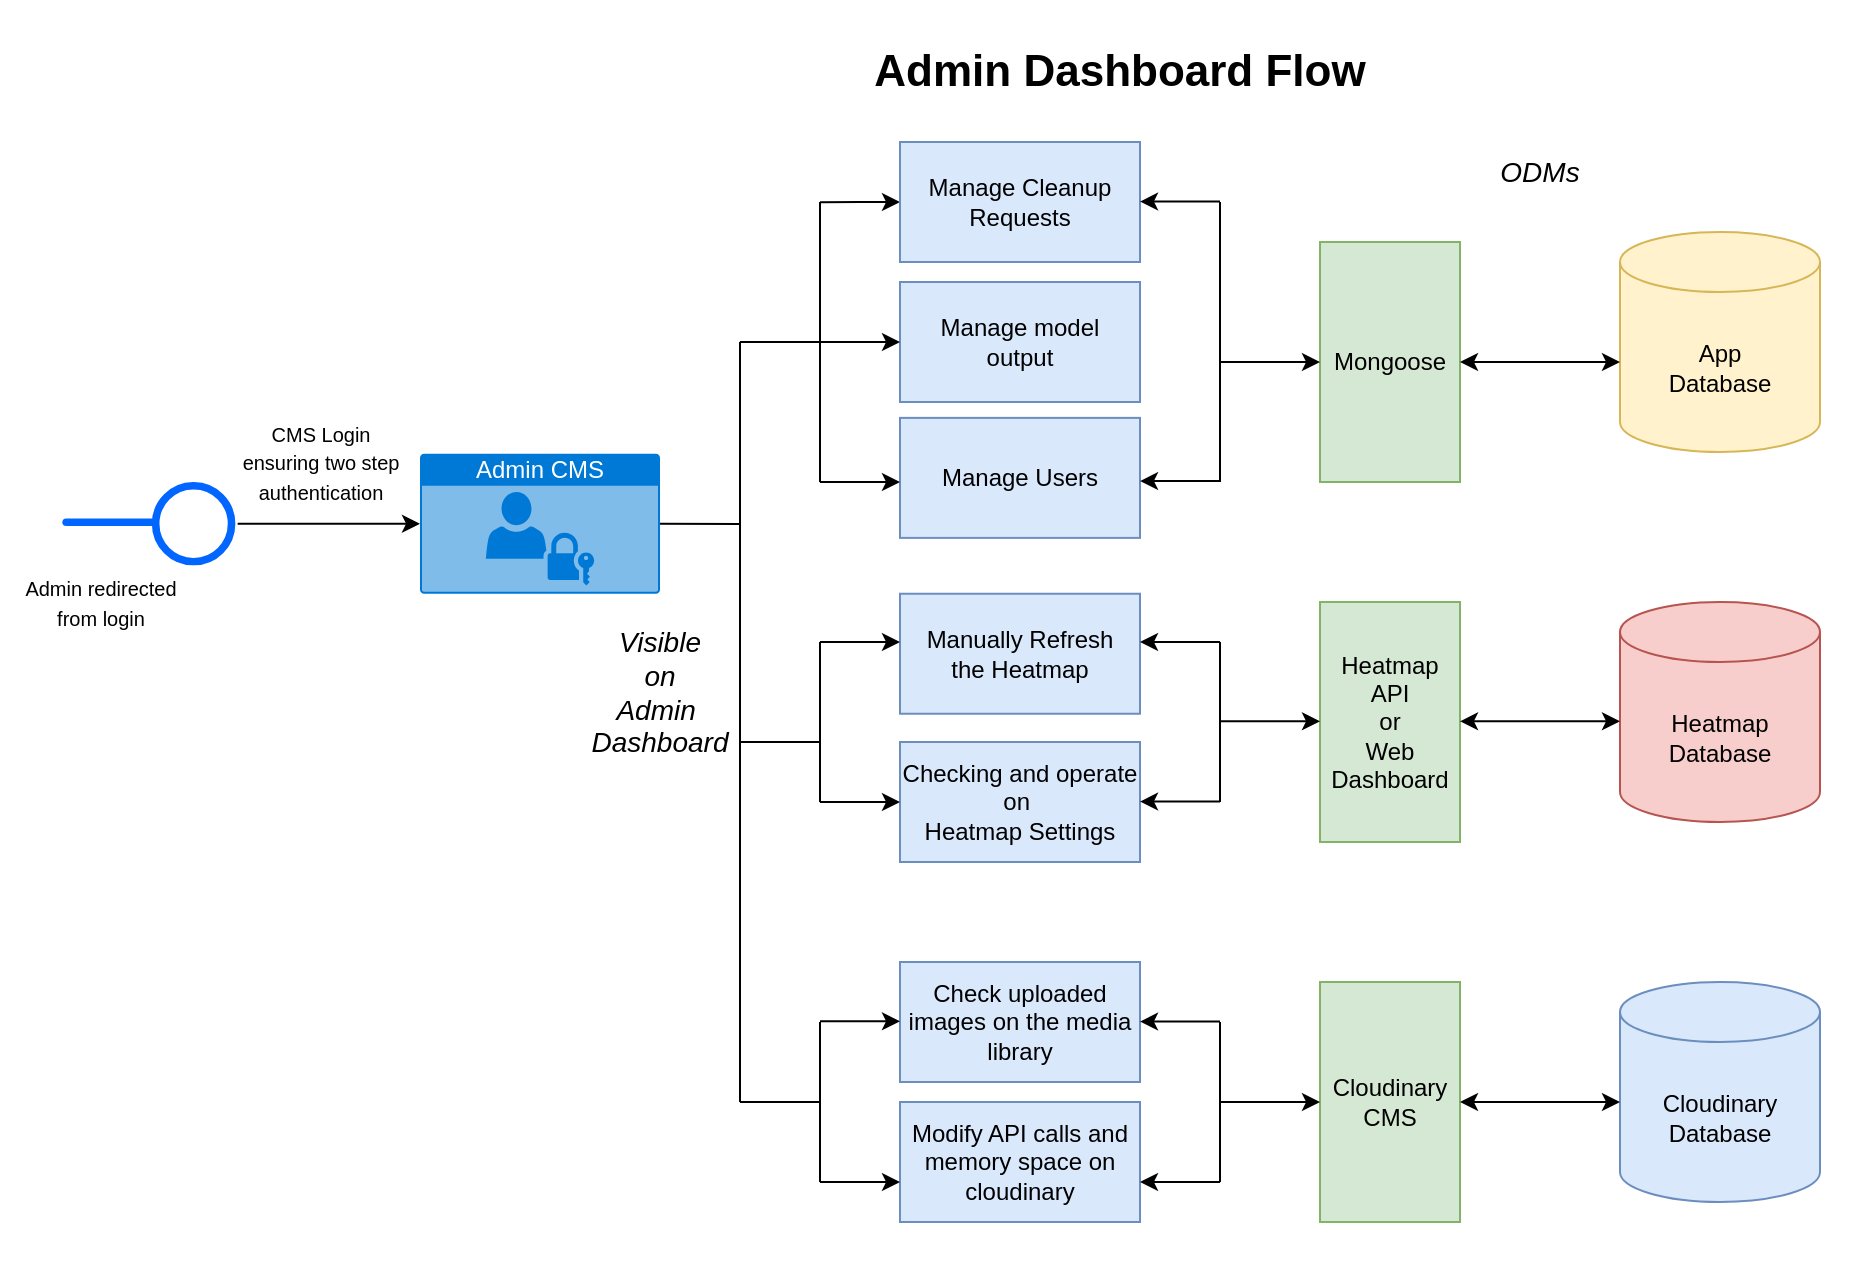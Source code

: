 <mxfile version="28.0.7">
  <diagram name="Page-1" id="Vds0JS2Frxjzhh4zm5y_">
    <mxGraphModel dx="1678" dy="874" grid="1" gridSize="10" guides="1" tooltips="1" connect="1" arrows="1" fold="1" page="1" pageScale="1" pageWidth="850" pageHeight="1100" math="0" shadow="0">
      <root>
        <mxCell id="0" />
        <mxCell id="1" parent="0" />
        <mxCell id="zx6Ob03oX-F6RYFQBEdh-1" value="" style="image;aspect=fixed;perimeter=ellipsePerimeter;html=1;align=center;shadow=0;dashed=0;spacingTop=3;image=img/lib/active_directory/interface.svg;" vertex="1" parent="1">
          <mxGeometry x="60" y="360" width="88.83" height="41.75" as="geometry" />
        </mxCell>
        <mxCell id="zx6Ob03oX-F6RYFQBEdh-2" value="" style="endArrow=classic;html=1;rounded=0;exitX=1;exitY=0.5;exitDx=0;exitDy=0;entryX=0;entryY=0.5;entryDx=0;entryDy=0;entryPerimeter=0;" edge="1" parent="1" source="zx6Ob03oX-F6RYFQBEdh-1" target="zx6Ob03oX-F6RYFQBEdh-3">
          <mxGeometry width="50" height="50" relative="1" as="geometry">
            <mxPoint x="370" y="371.74" as="sourcePoint" />
            <mxPoint x="206" y="380.74" as="targetPoint" />
          </mxGeometry>
        </mxCell>
        <mxCell id="zx6Ob03oX-F6RYFQBEdh-3" value="Admin CMS" style="html=1;whiteSpace=wrap;strokeColor=none;fillColor=#0079D6;labelPosition=center;verticalLabelPosition=middle;verticalAlign=top;align=center;fontSize=12;outlineConnect=0;spacingTop=-6;fontColor=#FFFFFF;sketch=0;shape=mxgraph.sitemap.login;" vertex="1" parent="1">
          <mxGeometry x="240" y="345.87" width="120" height="70" as="geometry" />
        </mxCell>
        <mxCell id="zx6Ob03oX-F6RYFQBEdh-4" value="&lt;font style=&quot;font-size: 10px;&quot;&gt;CMS Login&lt;/font&gt;&lt;div&gt;&lt;font style=&quot;font-size: 10px;&quot;&gt;ensuring two step&lt;/font&gt;&lt;/div&gt;&lt;div&gt;&lt;font style=&quot;font-size: 10px;&quot;&gt;authentication&lt;/font&gt;&lt;/div&gt;" style="text;html=1;align=center;verticalAlign=middle;resizable=0;points=[];autosize=1;strokeColor=none;fillColor=none;" vertex="1" parent="1">
          <mxGeometry x="140" y="320" width="100" height="60" as="geometry" />
        </mxCell>
        <mxCell id="zx6Ob03oX-F6RYFQBEdh-5" value="&lt;span style=&quot;font-size: 10px;&quot;&gt;Admin redirected&lt;/span&gt;&lt;div&gt;&lt;span style=&quot;font-size: 10px;&quot;&gt;from login&lt;/span&gt;&lt;/div&gt;" style="text;html=1;align=center;verticalAlign=middle;resizable=0;points=[];autosize=1;strokeColor=none;fillColor=none;" vertex="1" parent="1">
          <mxGeometry x="30" y="400" width="100" height="40" as="geometry" />
        </mxCell>
        <mxCell id="zx6Ob03oX-F6RYFQBEdh-7" value="" style="endArrow=none;html=1;rounded=0;exitX=1;exitY=0.5;exitDx=0;exitDy=0;exitPerimeter=0;" edge="1" parent="1" source="zx6Ob03oX-F6RYFQBEdh-3">
          <mxGeometry width="50" height="50" relative="1" as="geometry">
            <mxPoint x="480" y="280" as="sourcePoint" />
            <mxPoint x="400" y="381" as="targetPoint" />
          </mxGeometry>
        </mxCell>
        <mxCell id="zx6Ob03oX-F6RYFQBEdh-8" value="" style="endArrow=none;html=1;rounded=0;" edge="1" parent="1">
          <mxGeometry width="50" height="50" relative="1" as="geometry">
            <mxPoint x="400" y="290" as="sourcePoint" />
            <mxPoint x="400" y="670" as="targetPoint" />
          </mxGeometry>
        </mxCell>
        <mxCell id="zx6Ob03oX-F6RYFQBEdh-9" value="App&lt;div&gt;Database&lt;/div&gt;" style="shape=cylinder3;whiteSpace=wrap;html=1;boundedLbl=1;backgroundOutline=1;size=15;fillColor=#fff2cc;strokeColor=#d6b656;" vertex="1" parent="1">
          <mxGeometry x="840" y="235" width="100" height="110" as="geometry" />
        </mxCell>
        <mxCell id="zx6Ob03oX-F6RYFQBEdh-10" value="Cloudinary Database" style="shape=cylinder3;whiteSpace=wrap;html=1;boundedLbl=1;backgroundOutline=1;size=15;fillColor=#dae8fc;strokeColor=#6c8ebf;" vertex="1" parent="1">
          <mxGeometry x="840" y="610" width="100" height="110" as="geometry" />
        </mxCell>
        <mxCell id="zx6Ob03oX-F6RYFQBEdh-11" value="Heatmap&lt;br&gt;Database" style="shape=cylinder3;whiteSpace=wrap;html=1;boundedLbl=1;backgroundOutline=1;size=15;fillColor=#f8cecc;strokeColor=#b85450;" vertex="1" parent="1">
          <mxGeometry x="840" y="420" width="100" height="110" as="geometry" />
        </mxCell>
        <mxCell id="zx6Ob03oX-F6RYFQBEdh-12" value="Manage Users" style="rounded=0;whiteSpace=wrap;html=1;fillColor=#dae8fc;strokeColor=#6c8ebf;" vertex="1" parent="1">
          <mxGeometry x="480" y="327.94" width="120" height="60" as="geometry" />
        </mxCell>
        <mxCell id="zx6Ob03oX-F6RYFQBEdh-27" style="edgeStyle=orthogonalEdgeStyle;rounded=0;orthogonalLoop=1;jettySize=auto;html=1;exitX=0;exitY=0.5;exitDx=0;exitDy=0;endArrow=none;endFill=0;startArrow=classic;startFill=1;" edge="1" parent="1" source="zx6Ob03oX-F6RYFQBEdh-13">
          <mxGeometry relative="1" as="geometry">
            <mxPoint x="440" y="220.167" as="targetPoint" />
          </mxGeometry>
        </mxCell>
        <mxCell id="zx6Ob03oX-F6RYFQBEdh-13" value="Manage Cleanup&lt;div&gt;Requests&lt;/div&gt;" style="rounded=0;whiteSpace=wrap;html=1;fillColor=#dae8fc;strokeColor=#6c8ebf;" vertex="1" parent="1">
          <mxGeometry x="480" y="190" width="120" height="60" as="geometry" />
        </mxCell>
        <mxCell id="zx6Ob03oX-F6RYFQBEdh-14" value="Manage model&lt;div&gt;output&lt;/div&gt;" style="rounded=0;whiteSpace=wrap;html=1;fillColor=#dae8fc;strokeColor=#6c8ebf;" vertex="1" parent="1">
          <mxGeometry x="480" y="260" width="120" height="60" as="geometry" />
        </mxCell>
        <mxCell id="zx6Ob03oX-F6RYFQBEdh-15" value="Manually Refresh&lt;div&gt;the Heatmap&lt;/div&gt;" style="rounded=0;whiteSpace=wrap;html=1;fillColor=#dae8fc;strokeColor=#6c8ebf;" vertex="1" parent="1">
          <mxGeometry x="480" y="415.87" width="120" height="60" as="geometry" />
        </mxCell>
        <mxCell id="zx6Ob03oX-F6RYFQBEdh-17" value="Checking and operate on&amp;nbsp;&lt;div&gt;Heatmap Settings&lt;/div&gt;" style="rounded=0;whiteSpace=wrap;html=1;fillColor=#dae8fc;strokeColor=#6c8ebf;" vertex="1" parent="1">
          <mxGeometry x="480" y="490.0" width="120" height="60" as="geometry" />
        </mxCell>
        <mxCell id="zx6Ob03oX-F6RYFQBEdh-19" value="Modify API calls and memory space on cloudinary" style="rounded=0;whiteSpace=wrap;html=1;fillColor=#dae8fc;strokeColor=#6c8ebf;" vertex="1" parent="1">
          <mxGeometry x="480" y="670" width="120" height="60" as="geometry" />
        </mxCell>
        <mxCell id="zx6Ob03oX-F6RYFQBEdh-20" value="Check uploaded images on the media library" style="rounded=0;whiteSpace=wrap;html=1;fillColor=#dae8fc;strokeColor=#6c8ebf;" vertex="1" parent="1">
          <mxGeometry x="480" y="600" width="120" height="60" as="geometry" />
        </mxCell>
        <mxCell id="zx6Ob03oX-F6RYFQBEdh-21" value="" style="endArrow=none;html=1;rounded=0;" edge="1" parent="1">
          <mxGeometry width="50" height="50" relative="1" as="geometry">
            <mxPoint x="400" y="290" as="sourcePoint" />
            <mxPoint x="440" y="290" as="targetPoint" />
          </mxGeometry>
        </mxCell>
        <mxCell id="zx6Ob03oX-F6RYFQBEdh-22" value="" style="endArrow=none;html=1;rounded=0;" edge="1" parent="1">
          <mxGeometry width="50" height="50" relative="1" as="geometry">
            <mxPoint x="440" y="360" as="sourcePoint" />
            <mxPoint x="440" y="220" as="targetPoint" />
          </mxGeometry>
        </mxCell>
        <mxCell id="zx6Ob03oX-F6RYFQBEdh-23" value="" style="endArrow=none;html=1;rounded=0;" edge="1" parent="1">
          <mxGeometry width="50" height="50" relative="1" as="geometry">
            <mxPoint x="400" y="490" as="sourcePoint" />
            <mxPoint x="440" y="490" as="targetPoint" />
          </mxGeometry>
        </mxCell>
        <mxCell id="zx6Ob03oX-F6RYFQBEdh-24" value="" style="endArrow=none;html=1;rounded=0;" edge="1" parent="1">
          <mxGeometry width="50" height="50" relative="1" as="geometry">
            <mxPoint x="440" y="440" as="sourcePoint" />
            <mxPoint x="440" y="520" as="targetPoint" />
          </mxGeometry>
        </mxCell>
        <mxCell id="zx6Ob03oX-F6RYFQBEdh-25" value="" style="endArrow=none;html=1;rounded=0;" edge="1" parent="1">
          <mxGeometry width="50" height="50" relative="1" as="geometry">
            <mxPoint x="400" y="670" as="sourcePoint" />
            <mxPoint x="440" y="670" as="targetPoint" />
          </mxGeometry>
        </mxCell>
        <mxCell id="zx6Ob03oX-F6RYFQBEdh-26" value="" style="endArrow=none;html=1;rounded=0;" edge="1" parent="1">
          <mxGeometry width="50" height="50" relative="1" as="geometry">
            <mxPoint x="440" y="630" as="sourcePoint" />
            <mxPoint x="440" y="710" as="targetPoint" />
          </mxGeometry>
        </mxCell>
        <mxCell id="zx6Ob03oX-F6RYFQBEdh-32" value="" style="endArrow=classic;html=1;rounded=0;endFill=1;" edge="1" parent="1">
          <mxGeometry width="50" height="50" relative="1" as="geometry">
            <mxPoint x="440" y="290" as="sourcePoint" />
            <mxPoint x="480" y="290" as="targetPoint" />
          </mxGeometry>
        </mxCell>
        <mxCell id="zx6Ob03oX-F6RYFQBEdh-33" value="" style="endArrow=classic;html=1;rounded=0;endFill=1;" edge="1" parent="1">
          <mxGeometry width="50" height="50" relative="1" as="geometry">
            <mxPoint x="440" y="360" as="sourcePoint" />
            <mxPoint x="480" y="360" as="targetPoint" />
          </mxGeometry>
        </mxCell>
        <mxCell id="zx6Ob03oX-F6RYFQBEdh-34" value="" style="endArrow=classic;html=1;rounded=0;endFill=1;" edge="1" parent="1">
          <mxGeometry width="50" height="50" relative="1" as="geometry">
            <mxPoint x="440" y="440" as="sourcePoint" />
            <mxPoint x="480" y="440" as="targetPoint" />
          </mxGeometry>
        </mxCell>
        <mxCell id="zx6Ob03oX-F6RYFQBEdh-35" value="" style="endArrow=classic;html=1;rounded=0;endFill=1;" edge="1" parent="1">
          <mxGeometry width="50" height="50" relative="1" as="geometry">
            <mxPoint x="440" y="520" as="sourcePoint" />
            <mxPoint x="480" y="520" as="targetPoint" />
          </mxGeometry>
        </mxCell>
        <mxCell id="zx6Ob03oX-F6RYFQBEdh-36" value="" style="endArrow=classic;html=1;rounded=0;endFill=1;" edge="1" parent="1">
          <mxGeometry width="50" height="50" relative="1" as="geometry">
            <mxPoint x="440" y="629.66" as="sourcePoint" />
            <mxPoint x="480" y="629.66" as="targetPoint" />
          </mxGeometry>
        </mxCell>
        <mxCell id="zx6Ob03oX-F6RYFQBEdh-37" value="" style="endArrow=classic;html=1;rounded=0;endFill=1;" edge="1" parent="1">
          <mxGeometry width="50" height="50" relative="1" as="geometry">
            <mxPoint x="440" y="710" as="sourcePoint" />
            <mxPoint x="480" y="710" as="targetPoint" />
          </mxGeometry>
        </mxCell>
        <mxCell id="zx6Ob03oX-F6RYFQBEdh-38" value="Mongoose" style="rounded=0;whiteSpace=wrap;html=1;fillColor=#d5e8d4;strokeColor=#82b366;" vertex="1" parent="1">
          <mxGeometry x="690" y="240" width="70" height="120" as="geometry" />
        </mxCell>
        <mxCell id="zx6Ob03oX-F6RYFQBEdh-41" value="Cloudinary CMS" style="rounded=0;whiteSpace=wrap;html=1;fillColor=#d5e8d4;strokeColor=#82b366;" vertex="1" parent="1">
          <mxGeometry x="690" y="610" width="70" height="120" as="geometry" />
        </mxCell>
        <mxCell id="zx6Ob03oX-F6RYFQBEdh-42" value="Heatmap&lt;div&gt;API&lt;/div&gt;&lt;div&gt;or&lt;/div&gt;&lt;div&gt;Web&lt;/div&gt;&lt;div&gt;Dashboard&lt;/div&gt;" style="rounded=0;whiteSpace=wrap;html=1;fillColor=#d5e8d4;strokeColor=#82b366;" vertex="1" parent="1">
          <mxGeometry x="690" y="420" width="70" height="120" as="geometry" />
        </mxCell>
        <mxCell id="zx6Ob03oX-F6RYFQBEdh-45" value="" style="endArrow=none;html=1;rounded=0;" edge="1" parent="1">
          <mxGeometry width="50" height="50" relative="1" as="geometry">
            <mxPoint x="640" y="360" as="sourcePoint" />
            <mxPoint x="640" y="220" as="targetPoint" />
          </mxGeometry>
        </mxCell>
        <mxCell id="zx6Ob03oX-F6RYFQBEdh-47" value="" style="endArrow=none;html=1;rounded=0;" edge="1" parent="1">
          <mxGeometry width="50" height="50" relative="1" as="geometry">
            <mxPoint x="640" y="440" as="sourcePoint" />
            <mxPoint x="640" y="520" as="targetPoint" />
          </mxGeometry>
        </mxCell>
        <mxCell id="zx6Ob03oX-F6RYFQBEdh-49" value="" style="endArrow=none;html=1;rounded=0;" edge="1" parent="1">
          <mxGeometry width="50" height="50" relative="1" as="geometry">
            <mxPoint x="640" y="630" as="sourcePoint" />
            <mxPoint x="640" y="710" as="targetPoint" />
          </mxGeometry>
        </mxCell>
        <mxCell id="zx6Ob03oX-F6RYFQBEdh-50" value="" style="endArrow=none;html=1;rounded=0;exitX=1;exitY=0.5;exitDx=0;exitDy=0;startArrow=classic;startFill=1;" edge="1" parent="1">
          <mxGeometry width="50" height="50" relative="1" as="geometry">
            <mxPoint x="600" y="629.8" as="sourcePoint" />
            <mxPoint x="640" y="629.8" as="targetPoint" />
          </mxGeometry>
        </mxCell>
        <mxCell id="zx6Ob03oX-F6RYFQBEdh-51" value="" style="endArrow=none;html=1;rounded=0;exitX=1;exitY=0.5;exitDx=0;exitDy=0;startArrow=classic;startFill=1;" edge="1" parent="1">
          <mxGeometry width="50" height="50" relative="1" as="geometry">
            <mxPoint x="600" y="710" as="sourcePoint" />
            <mxPoint x="640" y="710" as="targetPoint" />
          </mxGeometry>
        </mxCell>
        <mxCell id="zx6Ob03oX-F6RYFQBEdh-52" value="" style="endArrow=none;html=1;rounded=0;exitX=1;exitY=0.5;exitDx=0;exitDy=0;startArrow=classic;startFill=1;" edge="1" parent="1">
          <mxGeometry width="50" height="50" relative="1" as="geometry">
            <mxPoint x="600" y="440" as="sourcePoint" />
            <mxPoint x="640" y="440" as="targetPoint" />
          </mxGeometry>
        </mxCell>
        <mxCell id="zx6Ob03oX-F6RYFQBEdh-53" value="" style="endArrow=none;html=1;rounded=0;exitX=1;exitY=0.5;exitDx=0;exitDy=0;startArrow=classic;startFill=1;" edge="1" parent="1">
          <mxGeometry width="50" height="50" relative="1" as="geometry">
            <mxPoint x="600" y="519.76" as="sourcePoint" />
            <mxPoint x="640" y="519.76" as="targetPoint" />
          </mxGeometry>
        </mxCell>
        <mxCell id="zx6Ob03oX-F6RYFQBEdh-54" value="" style="endArrow=none;html=1;rounded=0;exitX=1;exitY=0.5;exitDx=0;exitDy=0;startArrow=classic;startFill=1;" edge="1" parent="1">
          <mxGeometry width="50" height="50" relative="1" as="geometry">
            <mxPoint x="600" y="359.52" as="sourcePoint" />
            <mxPoint x="640" y="359.52" as="targetPoint" />
          </mxGeometry>
        </mxCell>
        <mxCell id="zx6Ob03oX-F6RYFQBEdh-55" value="" style="endArrow=none;html=1;rounded=0;exitX=1;exitY=0.5;exitDx=0;exitDy=0;startArrow=classic;startFill=1;" edge="1" parent="1">
          <mxGeometry width="50" height="50" relative="1" as="geometry">
            <mxPoint x="600" y="219.76" as="sourcePoint" />
            <mxPoint x="640" y="219.76" as="targetPoint" />
          </mxGeometry>
        </mxCell>
        <mxCell id="zx6Ob03oX-F6RYFQBEdh-56" value="" style="endArrow=classic;html=1;rounded=0;entryX=0;entryY=0.5;entryDx=0;entryDy=0;" edge="1" parent="1" target="zx6Ob03oX-F6RYFQBEdh-38">
          <mxGeometry width="50" height="50" relative="1" as="geometry">
            <mxPoint x="640" y="300" as="sourcePoint" />
            <mxPoint x="600" y="430" as="targetPoint" />
          </mxGeometry>
        </mxCell>
        <mxCell id="zx6Ob03oX-F6RYFQBEdh-57" value="" style="endArrow=classic;html=1;rounded=0;entryX=0;entryY=0.5;entryDx=0;entryDy=0;" edge="1" parent="1">
          <mxGeometry width="50" height="50" relative="1" as="geometry">
            <mxPoint x="640" y="670" as="sourcePoint" />
            <mxPoint x="690" y="670" as="targetPoint" />
          </mxGeometry>
        </mxCell>
        <mxCell id="zx6Ob03oX-F6RYFQBEdh-58" value="" style="endArrow=classic;html=1;rounded=0;entryX=0;entryY=0.5;entryDx=0;entryDy=0;" edge="1" parent="1">
          <mxGeometry width="50" height="50" relative="1" as="geometry">
            <mxPoint x="640" y="479.66" as="sourcePoint" />
            <mxPoint x="690" y="479.66" as="targetPoint" />
          </mxGeometry>
        </mxCell>
        <mxCell id="zx6Ob03oX-F6RYFQBEdh-59" value="" style="endArrow=classic;html=1;rounded=0;exitX=1;exitY=0.5;exitDx=0;exitDy=0;entryX=0;entryY=0.591;entryDx=0;entryDy=0;entryPerimeter=0;startArrow=classic;startFill=1;" edge="1" parent="1" source="zx6Ob03oX-F6RYFQBEdh-38" target="zx6Ob03oX-F6RYFQBEdh-9">
          <mxGeometry width="50" height="50" relative="1" as="geometry">
            <mxPoint x="560" y="400" as="sourcePoint" />
            <mxPoint x="610" y="350" as="targetPoint" />
          </mxGeometry>
        </mxCell>
        <mxCell id="zx6Ob03oX-F6RYFQBEdh-60" value="" style="endArrow=classic;html=1;rounded=0;exitX=1;exitY=0.5;exitDx=0;exitDy=0;entryX=0;entryY=0.591;entryDx=0;entryDy=0;entryPerimeter=0;startArrow=classic;startFill=1;" edge="1" parent="1">
          <mxGeometry width="50" height="50" relative="1" as="geometry">
            <mxPoint x="760" y="479.66" as="sourcePoint" />
            <mxPoint x="840" y="479.66" as="targetPoint" />
          </mxGeometry>
        </mxCell>
        <mxCell id="zx6Ob03oX-F6RYFQBEdh-61" value="" style="endArrow=classic;html=1;rounded=0;exitX=1;exitY=0.5;exitDx=0;exitDy=0;entryX=0;entryY=0.591;entryDx=0;entryDy=0;entryPerimeter=0;startArrow=classic;startFill=1;" edge="1" parent="1">
          <mxGeometry width="50" height="50" relative="1" as="geometry">
            <mxPoint x="760" y="670" as="sourcePoint" />
            <mxPoint x="840" y="670" as="targetPoint" />
          </mxGeometry>
        </mxCell>
        <mxCell id="zx6Ob03oX-F6RYFQBEdh-62" value="&lt;font style=&quot;font-size: 22px;&quot;&gt;Admin Dashboard Flow&lt;/font&gt;" style="text;strokeColor=none;align=center;fillColor=none;html=1;verticalAlign=middle;whiteSpace=wrap;rounded=0;fontStyle=1" vertex="1" parent="1">
          <mxGeometry x="420" y="140" width="340" height="30" as="geometry" />
        </mxCell>
        <mxCell id="zx6Ob03oX-F6RYFQBEdh-64" value="&lt;font style=&quot;font-size: 14px;&quot;&gt;ODMs&lt;/font&gt;" style="text;strokeColor=none;align=center;fillColor=none;html=1;verticalAlign=middle;whiteSpace=wrap;rounded=0;fontStyle=2" vertex="1" parent="1">
          <mxGeometry x="770" y="190" width="60" height="30" as="geometry" />
        </mxCell>
        <mxCell id="zx6Ob03oX-F6RYFQBEdh-65" value="&lt;font style=&quot;font-size: 14px;&quot;&gt;Visible&lt;/font&gt;&lt;div&gt;&lt;font style=&quot;font-size: 14px;&quot;&gt;on&lt;/font&gt;&lt;/div&gt;&lt;div&gt;&lt;font style=&quot;font-size: 14px;&quot;&gt;Admin&amp;nbsp;&lt;/font&gt;&lt;/div&gt;&lt;div&gt;&lt;font style=&quot;font-size: 14px;&quot;&gt;Dashboard&lt;/font&gt;&lt;/div&gt;" style="text;strokeColor=none;align=center;fillColor=none;html=1;verticalAlign=middle;whiteSpace=wrap;rounded=0;fontStyle=2" vertex="1" parent="1">
          <mxGeometry x="320" y="420" width="80" height="89.13" as="geometry" />
        </mxCell>
        <mxCell id="zx6Ob03oX-F6RYFQBEdh-67" value="" style="rounded=0;whiteSpace=wrap;html=1;opacity=0;" vertex="1" parent="1">
          <mxGeometry x="40" y="120" width="920" height="640" as="geometry" />
        </mxCell>
      </root>
    </mxGraphModel>
  </diagram>
</mxfile>

